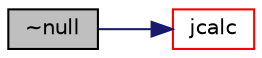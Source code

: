 digraph "~null"
{
  bgcolor="transparent";
  edge [fontname="Helvetica",fontsize="10",labelfontname="Helvetica",labelfontsize="10"];
  node [fontname="Helvetica",fontsize="10",shape=record];
  rankdir="LR";
  Node1 [label="~null",height=0.2,width=0.4,color="black", fillcolor="grey75", style="filled", fontcolor="black"];
  Node1 -> Node2 [color="midnightblue",fontsize="10",style="solid",fontname="Helvetica"];
  Node2 [label="jcalc",height=0.2,width=0.4,color="red",URL="$a01708.html#a0f30a9a9c09b33bd32b1bb61ab5a132a",tooltip="Update the model state for this joint. "];
}
